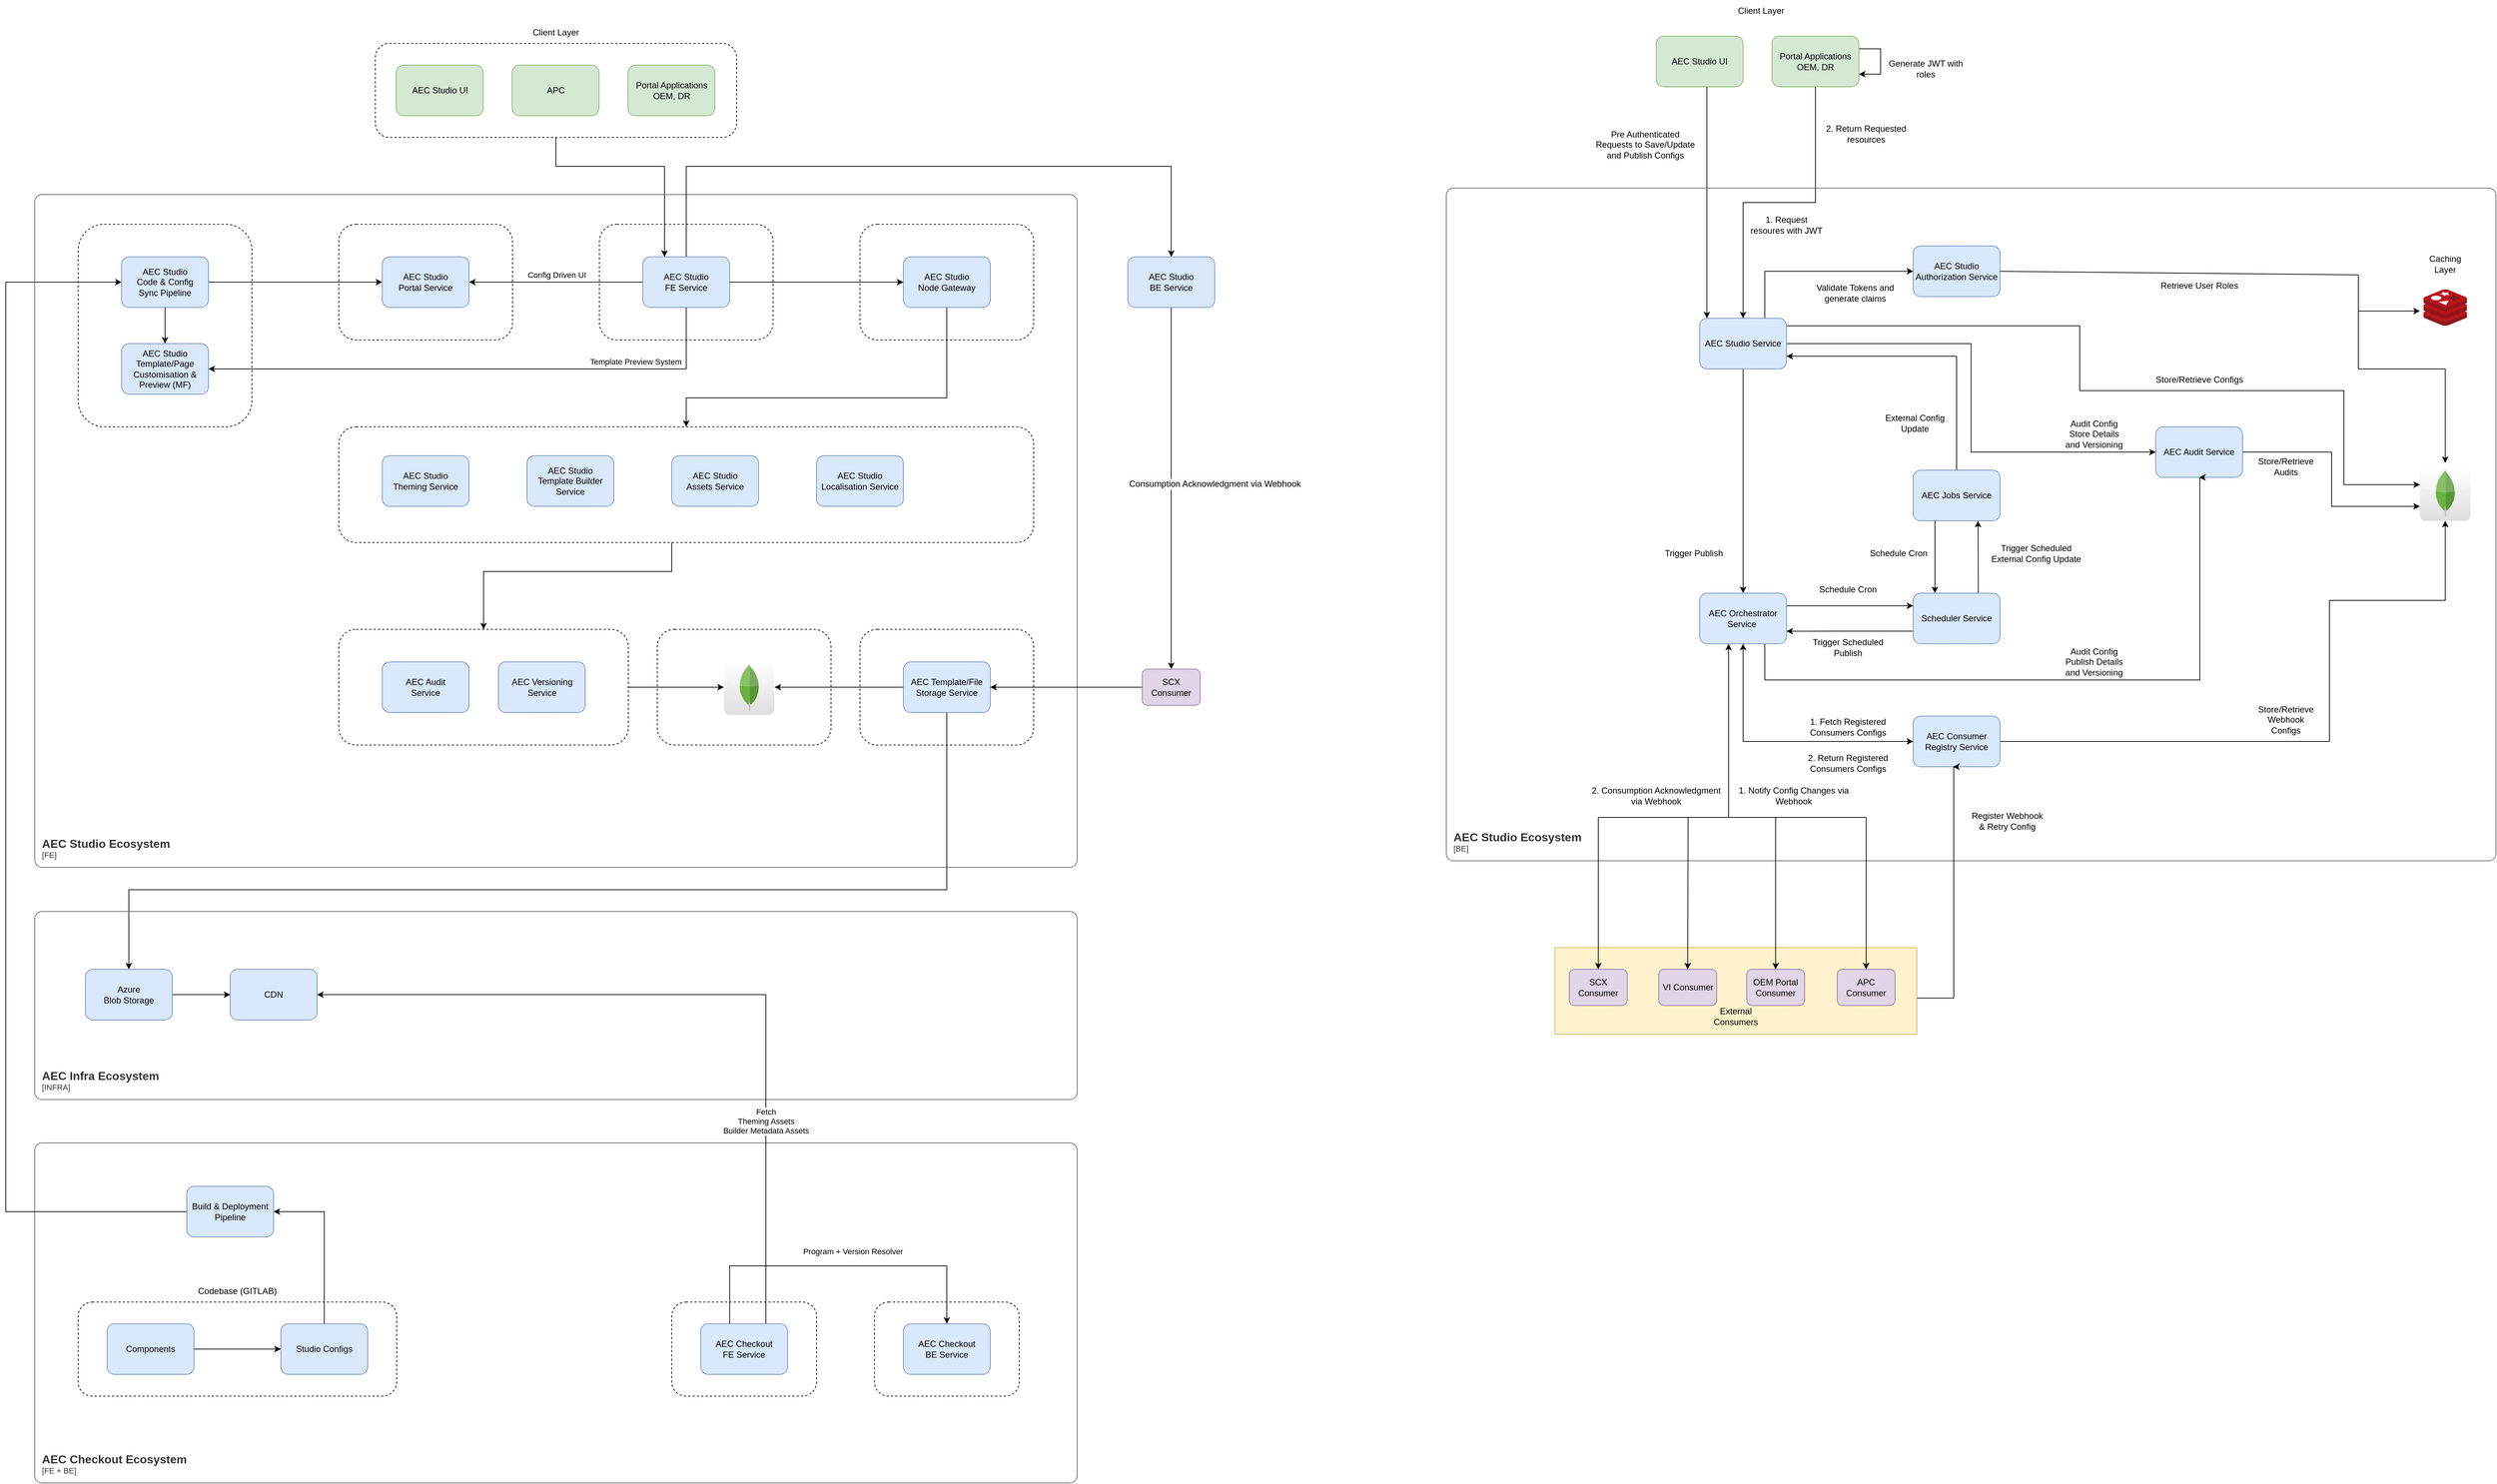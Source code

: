 <mxfile version="24.9.0">
  <diagram name="Page-1" id="UZ2FkjzimjhiqPQjV4-7">
    <mxGraphModel dx="4919" dy="3049" grid="1" gridSize="10" guides="1" tooltips="1" connect="1" arrows="1" fold="1" page="1" pageScale="1" pageWidth="827" pageHeight="1169" math="0" shadow="0">
      <root>
        <mxCell id="0" />
        <mxCell id="1" parent="0" />
        <mxCell id="i2BVjJreL_Xb-3278pKQ-51" value="" style="rounded=1;whiteSpace=wrap;html=1;fillColor=none;dashed=1;" vertex="1" parent="1">
          <mxGeometry x="-300" y="280" width="240" height="160" as="geometry" />
        </mxCell>
        <mxCell id="i2BVjJreL_Xb-3278pKQ-38" value="" style="rounded=1;whiteSpace=wrap;html=1;fillColor=none;dashed=1;" vertex="1" parent="1">
          <mxGeometry x="-660" y="280" width="240" height="160" as="geometry" />
        </mxCell>
        <mxCell id="i2BVjJreL_Xb-3278pKQ-55" value="" style="rounded=1;whiteSpace=wrap;html=1;fillColor=none;dashed=1;" vertex="1" parent="1">
          <mxGeometry x="-300" y="840" width="240" height="160" as="geometry" />
        </mxCell>
        <mxCell id="i2BVjJreL_Xb-3278pKQ-56" value="" style="rounded=1;whiteSpace=wrap;html=1;fillColor=none;dashed=1;" vertex="1" parent="1">
          <mxGeometry x="-580" y="840" width="240" height="160" as="geometry" />
        </mxCell>
        <mxCell id="i2BVjJreL_Xb-3278pKQ-47" style="edgeStyle=orthogonalEdgeStyle;rounded=0;orthogonalLoop=1;jettySize=auto;html=1;entryX=0.25;entryY=0;entryDx=0;entryDy=0;" edge="1" parent="1" source="R6cSBWT4vYsl6B0eMvr9-43" target="i2BVjJreL_Xb-3278pKQ-41">
          <mxGeometry relative="1" as="geometry">
            <Array as="points">
              <mxPoint x="-720" y="200" />
              <mxPoint x="-570" y="200" />
            </Array>
          </mxGeometry>
        </mxCell>
        <mxCell id="R6cSBWT4vYsl6B0eMvr9-43" value="" style="rounded=1;whiteSpace=wrap;html=1;fillColor=none;dashed=1;" parent="1" vertex="1">
          <mxGeometry x="-969.5" y="30" width="499" height="130" as="geometry" />
        </mxCell>
        <mxCell id="R6cSBWT4vYsl6B0eMvr9-40" value="" style="rounded=1;whiteSpace=wrap;html=1;fillColor=none;dashed=1;" parent="1" vertex="1">
          <mxGeometry x="-1380" y="1770" width="440" height="130" as="geometry" />
        </mxCell>
        <mxCell id="R4wL9bozNFMSgIH_ZImQ-1" value="AEC Studio Authorization Service" style="rounded=1;whiteSpace=wrap;html=1;fillColor=#dae8fc;strokeColor=#6c8ebf;" parent="1" vertex="1">
          <mxGeometry x="1155" y="310" width="120" height="70" as="geometry" />
        </mxCell>
        <mxCell id="R4wL9bozNFMSgIH_ZImQ-2" value="" style="edgeStyle=orthogonalEdgeStyle;rounded=0;orthogonalLoop=1;jettySize=auto;html=1;" parent="1" source="R4wL9bozNFMSgIH_ZImQ-3" target="R4wL9bozNFMSgIH_ZImQ-8" edge="1">
          <mxGeometry relative="1" as="geometry">
            <Array as="points">
              <mxPoint x="870" y="340" />
              <mxPoint x="870" y="340" />
            </Array>
          </mxGeometry>
        </mxCell>
        <mxCell id="R4wL9bozNFMSgIH_ZImQ-3" value="AEC Studio UI" style="rounded=1;whiteSpace=wrap;html=1;fillColor=#d5e8d4;strokeColor=#82b366;" parent="1" vertex="1">
          <mxGeometry x="800" y="20" width="120" height="70" as="geometry" />
        </mxCell>
        <mxCell id="R4wL9bozNFMSgIH_ZImQ-4" style="edgeStyle=orthogonalEdgeStyle;rounded=0;orthogonalLoop=1;jettySize=auto;html=1;" parent="1" source="R4wL9bozNFMSgIH_ZImQ-8" target="R4wL9bozNFMSgIH_ZImQ-24" edge="1">
          <mxGeometry relative="1" as="geometry" />
        </mxCell>
        <mxCell id="R4wL9bozNFMSgIH_ZImQ-5" style="edgeStyle=orthogonalEdgeStyle;rounded=0;orthogonalLoop=1;jettySize=auto;html=1;entryX=0;entryY=0.5;entryDx=0;entryDy=0;" parent="1" source="R4wL9bozNFMSgIH_ZImQ-8" target="R4wL9bozNFMSgIH_ZImQ-14" edge="1">
          <mxGeometry relative="1" as="geometry" />
        </mxCell>
        <mxCell id="R4wL9bozNFMSgIH_ZImQ-6" style="edgeStyle=orthogonalEdgeStyle;rounded=0;orthogonalLoop=1;jettySize=auto;html=1;exitX=0.75;exitY=0;exitDx=0;exitDy=0;entryX=0;entryY=0.5;entryDx=0;entryDy=0;" parent="1" source="R4wL9bozNFMSgIH_ZImQ-8" target="R4wL9bozNFMSgIH_ZImQ-1" edge="1">
          <mxGeometry relative="1" as="geometry" />
        </mxCell>
        <mxCell id="R4wL9bozNFMSgIH_ZImQ-7" style="edgeStyle=orthogonalEdgeStyle;rounded=0;orthogonalLoop=1;jettySize=auto;html=1;exitX=1;exitY=0.25;exitDx=0;exitDy=0;" parent="1" edge="1">
          <mxGeometry relative="1" as="geometry">
            <mxPoint x="1855" y="640" as="targetPoint" />
            <mxPoint x="980" y="420.43" as="sourcePoint" />
            <Array as="points">
              <mxPoint x="1385" y="420" />
              <mxPoint x="1385" y="510" />
              <mxPoint x="1750" y="510" />
              <mxPoint x="1750" y="640" />
            </Array>
          </mxGeometry>
        </mxCell>
        <mxCell id="R4wL9bozNFMSgIH_ZImQ-8" value="AEC Studio Service" style="rounded=1;whiteSpace=wrap;html=1;fillColor=#dae8fc;strokeColor=#6c8ebf;" parent="1" vertex="1">
          <mxGeometry x="860" y="410" width="120" height="70" as="geometry" />
        </mxCell>
        <mxCell id="R4wL9bozNFMSgIH_ZImQ-9" style="edgeStyle=orthogonalEdgeStyle;rounded=0;orthogonalLoop=1;jettySize=auto;html=1;exitX=1;exitY=0.25;exitDx=0;exitDy=0;entryX=1;entryY=0.75;entryDx=0;entryDy=0;" parent="1" source="R4wL9bozNFMSgIH_ZImQ-11" target="R4wL9bozNFMSgIH_ZImQ-11" edge="1">
          <mxGeometry relative="1" as="geometry">
            <mxPoint x="1090" y="80" as="targetPoint" />
            <Array as="points">
              <mxPoint x="1110" y="37" />
              <mxPoint x="1110" y="73" />
            </Array>
          </mxGeometry>
        </mxCell>
        <mxCell id="R4wL9bozNFMSgIH_ZImQ-10" style="edgeStyle=orthogonalEdgeStyle;rounded=0;orthogonalLoop=1;jettySize=auto;html=1;exitX=0.5;exitY=1;exitDx=0;exitDy=0;entryX=0.5;entryY=0;entryDx=0;entryDy=0;" parent="1" source="R4wL9bozNFMSgIH_ZImQ-11" target="R4wL9bozNFMSgIH_ZImQ-8" edge="1">
          <mxGeometry relative="1" as="geometry" />
        </mxCell>
        <mxCell id="R4wL9bozNFMSgIH_ZImQ-11" value="Portal Applications&lt;div&gt;OEM, DR&lt;/div&gt;" style="rounded=1;whiteSpace=wrap;html=1;fillColor=#d5e8d4;strokeColor=#82b366;" parent="1" vertex="1">
          <mxGeometry x="960" y="20" width="120" height="70" as="geometry" />
        </mxCell>
        <mxCell id="R4wL9bozNFMSgIH_ZImQ-12" value="Validate Tokens and generate claims" style="text;html=1;align=center;verticalAlign=middle;whiteSpace=wrap;rounded=0;" parent="1" vertex="1">
          <mxGeometry x="1010" y="360" width="130" height="30" as="geometry" />
        </mxCell>
        <mxCell id="R4wL9bozNFMSgIH_ZImQ-13" style="edgeStyle=orthogonalEdgeStyle;rounded=0;orthogonalLoop=1;jettySize=auto;html=1;exitX=1;exitY=0.5;exitDx=0;exitDy=0;" parent="1" source="R4wL9bozNFMSgIH_ZImQ-14" edge="1">
          <mxGeometry relative="1" as="geometry">
            <mxPoint x="1855" y="670" as="targetPoint" />
            <Array as="points">
              <mxPoint x="1733" y="595" />
              <mxPoint x="1733" y="670" />
              <mxPoint x="1855" y="670" />
            </Array>
          </mxGeometry>
        </mxCell>
        <mxCell id="R4wL9bozNFMSgIH_ZImQ-14" value="AEC Audit Service" style="rounded=1;whiteSpace=wrap;html=1;fillColor=#dae8fc;strokeColor=#6c8ebf;" parent="1" vertex="1">
          <mxGeometry x="1490" y="560" width="120" height="70" as="geometry" />
        </mxCell>
        <mxCell id="R4wL9bozNFMSgIH_ZImQ-15" value="Store/Retrieve Configs" style="text;html=1;align=center;verticalAlign=middle;resizable=0;points=[];autosize=1;strokeColor=none;fillColor=none;" parent="1" vertex="1">
          <mxGeometry x="1480" y="480" width="140" height="30" as="geometry" />
        </mxCell>
        <mxCell id="R4wL9bozNFMSgIH_ZImQ-16" value="2. Return Requested resources" style="text;html=1;align=center;verticalAlign=middle;whiteSpace=wrap;rounded=0;" parent="1" vertex="1">
          <mxGeometry x="1025" y="140" width="130" height="30" as="geometry" />
        </mxCell>
        <mxCell id="R4wL9bozNFMSgIH_ZImQ-17" value="1. Request resoures with JWT" style="text;html=1;align=center;verticalAlign=middle;whiteSpace=wrap;rounded=0;" parent="1" vertex="1">
          <mxGeometry x="925" y="260" width="110" height="41" as="geometry" />
        </mxCell>
        <mxCell id="R4wL9bozNFMSgIH_ZImQ-18" value="Audit Config Store Details and Versioning" style="text;html=1;align=center;verticalAlign=middle;whiteSpace=wrap;rounded=0;" parent="1" vertex="1">
          <mxGeometry x="1360" y="555" width="90" height="30" as="geometry" />
        </mxCell>
        <mxCell id="R4wL9bozNFMSgIH_ZImQ-19" value="Pre Authenticated Requests to Save/Update and Publish Configs" style="text;html=1;align=center;verticalAlign=middle;whiteSpace=wrap;rounded=0;" parent="1" vertex="1">
          <mxGeometry x="710" y="140" width="150" height="60" as="geometry" />
        </mxCell>
        <mxCell id="R4wL9bozNFMSgIH_ZImQ-20" value="" style="image;sketch=0;aspect=fixed;html=1;points=[];align=center;fontSize=12;image=img/lib/mscae/Cache_Redis_Product.svg;" parent="1" vertex="1">
          <mxGeometry x="1860" y="370" width="60" height="50.4" as="geometry" />
        </mxCell>
        <mxCell id="R4wL9bozNFMSgIH_ZImQ-21" style="edgeStyle=orthogonalEdgeStyle;rounded=0;orthogonalLoop=1;jettySize=auto;html=1;exitX=1;exitY=0.25;exitDx=0;exitDy=0;entryX=0;entryY=0.25;entryDx=0;entryDy=0;" parent="1" source="R4wL9bozNFMSgIH_ZImQ-24" target="R4wL9bozNFMSgIH_ZImQ-38" edge="1">
          <mxGeometry relative="1" as="geometry" />
        </mxCell>
        <mxCell id="R4wL9bozNFMSgIH_ZImQ-22" style="edgeStyle=orthogonalEdgeStyle;rounded=0;orthogonalLoop=1;jettySize=auto;html=1;exitX=0.75;exitY=1;exitDx=0;exitDy=0;" parent="1" source="R4wL9bozNFMSgIH_ZImQ-24" edge="1">
          <mxGeometry relative="1" as="geometry">
            <mxPoint x="1550" y="630" as="targetPoint" />
            <Array as="points">
              <mxPoint x="950" y="910" />
              <mxPoint x="1551" y="910" />
              <mxPoint x="1551" y="630" />
            </Array>
          </mxGeometry>
        </mxCell>
        <mxCell id="R4wL9bozNFMSgIH_ZImQ-23" style="edgeStyle=orthogonalEdgeStyle;rounded=0;orthogonalLoop=1;jettySize=auto;html=1;exitX=0.5;exitY=1;exitDx=0;exitDy=0;entryX=0;entryY=0.5;entryDx=0;entryDy=0;" parent="1" source="R4wL9bozNFMSgIH_ZImQ-24" target="R4wL9bozNFMSgIH_ZImQ-41" edge="1">
          <mxGeometry relative="1" as="geometry" />
        </mxCell>
        <mxCell id="R4wL9bozNFMSgIH_ZImQ-24" value="AEC Orchestrator Service&amp;nbsp;" style="rounded=1;whiteSpace=wrap;html=1;fillColor=#dae8fc;strokeColor=#6c8ebf;" parent="1" vertex="1">
          <mxGeometry x="860" y="790" width="120" height="70" as="geometry" />
        </mxCell>
        <mxCell id="R4wL9bozNFMSgIH_ZImQ-25" value="Trigger Publish" style="text;html=1;align=center;verticalAlign=middle;whiteSpace=wrap;rounded=0;" parent="1" vertex="1">
          <mxGeometry x="784" y="710" width="136" height="50" as="geometry" />
        </mxCell>
        <mxCell id="R4wL9bozNFMSgIH_ZImQ-26" value="Schedule Cron" style="text;html=1;align=center;verticalAlign=middle;whiteSpace=wrap;rounded=0;" parent="1" vertex="1">
          <mxGeometry x="1010" y="770" width="110" height="30" as="geometry" />
        </mxCell>
        <mxCell id="R4wL9bozNFMSgIH_ZImQ-27" value="Trigger Scheduled Publish" style="text;html=1;align=center;verticalAlign=middle;whiteSpace=wrap;rounded=0;" parent="1" vertex="1">
          <mxGeometry x="995" y="850" width="140" height="30" as="geometry" />
        </mxCell>
        <mxCell id="R4wL9bozNFMSgIH_ZImQ-28" value="Register Webhook &amp;amp; Retry Config" style="text;html=1;align=center;verticalAlign=middle;whiteSpace=wrap;rounded=0;" parent="1" vertex="1">
          <mxGeometry x="1230" y="1090" width="110" height="30" as="geometry" />
        </mxCell>
        <mxCell id="R4wL9bozNFMSgIH_ZImQ-29" value="1. Fetch Registered Consumers Configs" style="text;html=1;align=center;verticalAlign=middle;whiteSpace=wrap;rounded=0;" parent="1" vertex="1">
          <mxGeometry x="1000" y="960" width="130" height="30" as="geometry" />
        </mxCell>
        <mxCell id="R4wL9bozNFMSgIH_ZImQ-30" value="1. Notify Config Changes via Webhook" style="text;html=1;align=center;verticalAlign=middle;whiteSpace=wrap;rounded=0;" parent="1" vertex="1">
          <mxGeometry x="910" y="1055" width="160" height="30" as="geometry" />
        </mxCell>
        <mxCell id="R4wL9bozNFMSgIH_ZImQ-31" value="2. Consumption Acknowledgment via Webhook" style="text;html=1;align=center;verticalAlign=middle;whiteSpace=wrap;rounded=0;" parent="1" vertex="1">
          <mxGeometry x="705" y="1050" width="190" height="40" as="geometry" />
        </mxCell>
        <mxCell id="R4wL9bozNFMSgIH_ZImQ-32" value="Generate JWT with roles" style="text;html=1;align=center;verticalAlign=middle;whiteSpace=wrap;rounded=0;" parent="1" vertex="1">
          <mxGeometry x="1115" y="50" width="115" height="30" as="geometry" />
        </mxCell>
        <mxCell id="R4wL9bozNFMSgIH_ZImQ-33" style="edgeStyle=orthogonalEdgeStyle;rounded=0;orthogonalLoop=1;jettySize=auto;html=1;exitX=0.25;exitY=1;exitDx=0;exitDy=0;entryX=0.25;entryY=0;entryDx=0;entryDy=0;" parent="1" source="R4wL9bozNFMSgIH_ZImQ-35" target="R4wL9bozNFMSgIH_ZImQ-38" edge="1">
          <mxGeometry relative="1" as="geometry" />
        </mxCell>
        <mxCell id="R4wL9bozNFMSgIH_ZImQ-34" style="edgeStyle=orthogonalEdgeStyle;rounded=0;orthogonalLoop=1;jettySize=auto;html=1;exitX=0.5;exitY=0;exitDx=0;exitDy=0;entryX=1;entryY=0.75;entryDx=0;entryDy=0;" parent="1" source="R4wL9bozNFMSgIH_ZImQ-35" target="R4wL9bozNFMSgIH_ZImQ-8" edge="1">
          <mxGeometry relative="1" as="geometry" />
        </mxCell>
        <mxCell id="R4wL9bozNFMSgIH_ZImQ-35" value="AEC Jobs Service" style="rounded=1;whiteSpace=wrap;html=1;fillColor=#dae8fc;strokeColor=#6c8ebf;" parent="1" vertex="1">
          <mxGeometry x="1155" y="620" width="120" height="70" as="geometry" />
        </mxCell>
        <mxCell id="R4wL9bozNFMSgIH_ZImQ-36" style="edgeStyle=orthogonalEdgeStyle;rounded=0;orthogonalLoop=1;jettySize=auto;html=1;exitX=0.75;exitY=0;exitDx=0;exitDy=0;" parent="1" source="R4wL9bozNFMSgIH_ZImQ-38" edge="1">
          <mxGeometry relative="1" as="geometry">
            <mxPoint x="1244.5" y="690" as="targetPoint" />
          </mxGeometry>
        </mxCell>
        <mxCell id="R4wL9bozNFMSgIH_ZImQ-37" style="edgeStyle=orthogonalEdgeStyle;rounded=0;orthogonalLoop=1;jettySize=auto;html=1;exitX=0;exitY=0.75;exitDx=0;exitDy=0;" parent="1" source="R4wL9bozNFMSgIH_ZImQ-38" edge="1">
          <mxGeometry relative="1" as="geometry">
            <mxPoint x="980" y="842.571" as="targetPoint" />
          </mxGeometry>
        </mxCell>
        <mxCell id="R4wL9bozNFMSgIH_ZImQ-38" value="Scheduler Service" style="rounded=1;whiteSpace=wrap;html=1;fillColor=#dae8fc;strokeColor=#6c8ebf;" parent="1" vertex="1">
          <mxGeometry x="1155" y="790" width="120" height="70" as="geometry" />
        </mxCell>
        <mxCell id="R4wL9bozNFMSgIH_ZImQ-39" style="edgeStyle=orthogonalEdgeStyle;rounded=0;orthogonalLoop=1;jettySize=auto;html=1;exitX=0;exitY=0.5;exitDx=0;exitDy=0;entryX=0.5;entryY=1;entryDx=0;entryDy=0;" parent="1" source="R4wL9bozNFMSgIH_ZImQ-41" target="R4wL9bozNFMSgIH_ZImQ-24" edge="1">
          <mxGeometry relative="1" as="geometry" />
        </mxCell>
        <mxCell id="R4wL9bozNFMSgIH_ZImQ-40" style="edgeStyle=orthogonalEdgeStyle;rounded=0;orthogonalLoop=1;jettySize=auto;html=1;exitX=1;exitY=0.5;exitDx=0;exitDy=0;" parent="1" source="R4wL9bozNFMSgIH_ZImQ-41" edge="1">
          <mxGeometry relative="1" as="geometry">
            <mxPoint x="1890" y="690" as="targetPoint" />
            <Array as="points">
              <mxPoint x="1730" y="995" />
              <mxPoint x="1730" y="800" />
              <mxPoint x="1890" y="800" />
              <mxPoint x="1890" y="690" />
            </Array>
          </mxGeometry>
        </mxCell>
        <mxCell id="R4wL9bozNFMSgIH_ZImQ-41" value="AEC Consumer Registry Service" style="rounded=1;whiteSpace=wrap;html=1;fillColor=#dae8fc;strokeColor=#6c8ebf;" parent="1" vertex="1">
          <mxGeometry x="1155" y="960" width="120" height="70" as="geometry" />
        </mxCell>
        <mxCell id="R4wL9bozNFMSgIH_ZImQ-42" style="edgeStyle=orthogonalEdgeStyle;rounded=0;orthogonalLoop=1;jettySize=auto;html=1;exitX=0.5;exitY=1;exitDx=0;exitDy=0;" parent="1" source="R4wL9bozNFMSgIH_ZImQ-11" target="R4wL9bozNFMSgIH_ZImQ-11" edge="1">
          <mxGeometry relative="1" as="geometry" />
        </mxCell>
        <mxCell id="R4wL9bozNFMSgIH_ZImQ-43" value="" style="dashed=0;outlineConnect=0;html=1;align=center;labelPosition=center;verticalLabelPosition=bottom;verticalAlign=top;shape=mxgraph.webicons.mongodb;gradientColor=#DFDEDE" parent="1" vertex="1">
          <mxGeometry x="1855" y="613.3" width="70" height="76.7" as="geometry" />
        </mxCell>
        <mxCell id="R4wL9bozNFMSgIH_ZImQ-44" value="2. Return Registered Consumers Configs" style="text;html=1;align=center;verticalAlign=middle;whiteSpace=wrap;rounded=0;" parent="1" vertex="1">
          <mxGeometry x="1000" y="1010" width="130" height="30" as="geometry" />
        </mxCell>
        <mxCell id="R4wL9bozNFMSgIH_ZImQ-45" value="Caching Layer" style="text;html=1;align=center;verticalAlign=middle;whiteSpace=wrap;rounded=0;" parent="1" vertex="1">
          <mxGeometry x="1860" y="320" width="60" height="30" as="geometry" />
        </mxCell>
        <object placeholders="1" c4Name="AEC Studio Ecosystem" c4Type="SystemScopeBoundary" c4Application="BE" label="&lt;font style=&quot;font-size: 16px&quot;&gt;&lt;b&gt;&lt;div style=&quot;text-align: left&quot;&gt;%c4Name%&lt;/div&gt;&lt;/b&gt;&lt;/font&gt;&lt;div style=&quot;text-align: left&quot;&gt;[%c4Application%]&lt;/div&gt;" id="R4wL9bozNFMSgIH_ZImQ-46">
          <mxCell style="rounded=1;fontSize=11;whiteSpace=wrap;html=1;arcSize=20;fillColor=none;strokeColor=#666666;fontColor=#333333;labelBackgroundColor=none;align=left;verticalAlign=bottom;labelBorderColor=none;spacingTop=0;spacing=10;metaEdit=1;rotatable=0;perimeter=rectanglePerimeter;noLabel=0;labelPadding=0;allowArrows=0;connectable=0;expand=0;recursiveResize=0;editable=1;pointerEvents=0;absoluteArcSize=1;points=[[0.25,0,0],[0.5,0,0],[0.75,0,0],[1,0.25,0],[1,0.5,0],[1,0.75,0],[0.75,1,0],[0.5,1,0],[0.25,1,0],[0,0.75,0],[0,0.5,0],[0,0.25,0]];" parent="1" vertex="1">
            <mxGeometry x="510" y="230" width="1450" height="930" as="geometry" />
          </mxCell>
        </object>
        <mxCell id="R4wL9bozNFMSgIH_ZImQ-47" value="Client Layer" style="text;html=1;align=center;verticalAlign=middle;whiteSpace=wrap;rounded=0;" parent="1" vertex="1">
          <mxGeometry x="895" y="-30" width="100" height="30" as="geometry" />
        </mxCell>
        <mxCell id="R4wL9bozNFMSgIH_ZImQ-48" value="Schedule Cron" style="text;html=1;align=center;verticalAlign=middle;whiteSpace=wrap;rounded=0;" parent="1" vertex="1">
          <mxGeometry x="1080" y="720" width="110" height="30" as="geometry" />
        </mxCell>
        <mxCell id="R4wL9bozNFMSgIH_ZImQ-49" value="Trigger Scheduled External Config Update" style="text;html=1;align=center;verticalAlign=middle;whiteSpace=wrap;rounded=0;" parent="1" vertex="1">
          <mxGeometry x="1255" y="720" width="140" height="30" as="geometry" />
        </mxCell>
        <mxCell id="R4wL9bozNFMSgIH_ZImQ-50" value="Audit Config Publish Details and Versioning" style="text;html=1;align=center;verticalAlign=middle;whiteSpace=wrap;rounded=0;" parent="1" vertex="1">
          <mxGeometry x="1360" y="870" width="90" height="30" as="geometry" />
        </mxCell>
        <mxCell id="R4wL9bozNFMSgIH_ZImQ-51" value="" style="endArrow=classic;html=1;rounded=0;" parent="1" edge="1">
          <mxGeometry width="50" height="50" relative="1" as="geometry">
            <mxPoint x="900" y="1100" as="sourcePoint" />
            <mxPoint x="900" y="860" as="targetPoint" />
          </mxGeometry>
        </mxCell>
        <mxCell id="R4wL9bozNFMSgIH_ZImQ-52" value="" style="endArrow=none;html=1;rounded=0;" parent="1" edge="1">
          <mxGeometry width="50" height="50" relative="1" as="geometry">
            <mxPoint x="720" y="1100" as="sourcePoint" />
            <mxPoint x="1090" y="1100" as="targetPoint" />
            <Array as="points">
              <mxPoint x="870" y="1100" />
            </Array>
          </mxGeometry>
        </mxCell>
        <mxCell id="R4wL9bozNFMSgIH_ZImQ-53" style="edgeStyle=orthogonalEdgeStyle;rounded=0;orthogonalLoop=1;jettySize=auto;html=1;exitX=0.997;exitY=0.581;exitDx=0;exitDy=0;exitPerimeter=0;" parent="1" source="R4wL9bozNFMSgIH_ZImQ-57" edge="1">
          <mxGeometry relative="1" as="geometry">
            <mxPoint x="1210" y="1030" as="targetPoint" />
            <mxPoint x="1162" y="1350" as="sourcePoint" />
            <Array as="points">
              <mxPoint x="1211" y="1350" />
              <mxPoint x="1211" y="1030" />
            </Array>
          </mxGeometry>
        </mxCell>
        <mxCell id="R4wL9bozNFMSgIH_ZImQ-54" value="Store/Retrieve Audits" style="text;html=1;align=center;verticalAlign=middle;whiteSpace=wrap;rounded=0;" parent="1" vertex="1">
          <mxGeometry x="1640" y="600" width="60" height="30" as="geometry" />
        </mxCell>
        <mxCell id="R4wL9bozNFMSgIH_ZImQ-55" value="Store/Retrieve Webhook Configs" style="text;html=1;align=center;verticalAlign=middle;whiteSpace=wrap;rounded=0;" parent="1" vertex="1">
          <mxGeometry x="1640" y="950" width="60" height="30" as="geometry" />
        </mxCell>
        <mxCell id="R4wL9bozNFMSgIH_ZImQ-56" value="Retrieve User Roles" style="text;html=1;align=center;verticalAlign=middle;resizable=0;points=[];autosize=1;strokeColor=none;fillColor=none;" parent="1" vertex="1">
          <mxGeometry x="1485" y="350" width="130" height="30" as="geometry" />
        </mxCell>
        <mxCell id="R4wL9bozNFMSgIH_ZImQ-57" value="" style="rounded=0;whiteSpace=wrap;html=1;fillColor=#fff2cc;strokeColor=#d6b656;" parent="1" vertex="1">
          <mxGeometry x="660" y="1280" width="500" height="120" as="geometry" />
        </mxCell>
        <mxCell id="R4wL9bozNFMSgIH_ZImQ-58" value="SCX Consumer" style="rounded=1;whiteSpace=wrap;html=1;fillColor=#e1d5e7;strokeColor=#9673a6;" parent="1" vertex="1">
          <mxGeometry x="680" y="1310" width="80" height="50" as="geometry" />
        </mxCell>
        <mxCell id="R4wL9bozNFMSgIH_ZImQ-59" value="VI Consumer" style="rounded=1;whiteSpace=wrap;html=1;fillColor=#e1d5e7;strokeColor=#9673a6;fillOpacity=100;" parent="1" vertex="1">
          <mxGeometry x="803.5" y="1310" width="80" height="50" as="geometry" />
        </mxCell>
        <mxCell id="R4wL9bozNFMSgIH_ZImQ-60" value="OEM Portal Consumer" style="rounded=1;whiteSpace=wrap;html=1;fillColor=#e1d5e7;strokeColor=#9673a6;" parent="1" vertex="1">
          <mxGeometry x="925" y="1310" width="80" height="50" as="geometry" />
        </mxCell>
        <mxCell id="R4wL9bozNFMSgIH_ZImQ-61" value="APC Consumer" style="rounded=1;whiteSpace=wrap;html=1;fillColor=#e1d5e7;strokeColor=#9673a6;" parent="1" vertex="1">
          <mxGeometry x="1050" y="1310" width="80" height="50" as="geometry" />
        </mxCell>
        <mxCell id="R4wL9bozNFMSgIH_ZImQ-62" value="" style="endArrow=classic;html=1;rounded=0;entryX=0.5;entryY=0;entryDx=0;entryDy=0;" parent="1" target="R4wL9bozNFMSgIH_ZImQ-58" edge="1">
          <mxGeometry width="50" height="50" relative="1" as="geometry">
            <mxPoint x="720" y="1100" as="sourcePoint" />
            <mxPoint x="1150" y="1120" as="targetPoint" />
          </mxGeometry>
        </mxCell>
        <mxCell id="R4wL9bozNFMSgIH_ZImQ-63" value="" style="endArrow=classic;html=1;rounded=0;entryX=0.5;entryY=0;entryDx=0;entryDy=0;" parent="1" target="R4wL9bozNFMSgIH_ZImQ-59" edge="1">
          <mxGeometry width="50" height="50" relative="1" as="geometry">
            <mxPoint x="844" y="1100" as="sourcePoint" />
            <mxPoint x="1150" y="1120" as="targetPoint" />
          </mxGeometry>
        </mxCell>
        <mxCell id="R4wL9bozNFMSgIH_ZImQ-64" value="" style="endArrow=classic;html=1;rounded=0;" parent="1" target="R4wL9bozNFMSgIH_ZImQ-60" edge="1">
          <mxGeometry width="50" height="50" relative="1" as="geometry">
            <mxPoint x="965" y="1100" as="sourcePoint" />
            <mxPoint x="1150" y="1120" as="targetPoint" />
          </mxGeometry>
        </mxCell>
        <mxCell id="R4wL9bozNFMSgIH_ZImQ-65" value="" style="endArrow=classic;html=1;rounded=0;entryX=0.5;entryY=0;entryDx=0;entryDy=0;" parent="1" target="R4wL9bozNFMSgIH_ZImQ-61" edge="1">
          <mxGeometry width="50" height="50" relative="1" as="geometry">
            <mxPoint x="1090" y="1100" as="sourcePoint" />
            <mxPoint x="1150" y="1120" as="targetPoint" />
          </mxGeometry>
        </mxCell>
        <mxCell id="R4wL9bozNFMSgIH_ZImQ-66" value="External Consumers" style="text;html=1;align=center;verticalAlign=middle;whiteSpace=wrap;rounded=0;" parent="1" vertex="1">
          <mxGeometry x="880" y="1360" width="60" height="30" as="geometry" />
        </mxCell>
        <mxCell id="R4wL9bozNFMSgIH_ZImQ-67" value="External Config Update" style="text;html=1;align=center;verticalAlign=middle;whiteSpace=wrap;rounded=0;" parent="1" vertex="1">
          <mxGeometry x="1110" y="540" width="95" height="30" as="geometry" />
        </mxCell>
        <mxCell id="R4wL9bozNFMSgIH_ZImQ-68" value="" style="endArrow=none;html=1;rounded=0;exitX=1;exitY=0.5;exitDx=0;exitDy=0;" parent="1" source="R4wL9bozNFMSgIH_ZImQ-1" edge="1">
          <mxGeometry width="50" height="50" relative="1" as="geometry">
            <mxPoint x="1230" y="870" as="sourcePoint" />
            <mxPoint x="1770" y="350" as="targetPoint" />
          </mxGeometry>
        </mxCell>
        <mxCell id="R4wL9bozNFMSgIH_ZImQ-69" value="" style="endArrow=none;html=1;rounded=0;" parent="1" edge="1">
          <mxGeometry width="50" height="50" relative="1" as="geometry">
            <mxPoint x="1770" y="350" as="sourcePoint" />
            <mxPoint x="1770" y="480" as="targetPoint" />
          </mxGeometry>
        </mxCell>
        <mxCell id="R4wL9bozNFMSgIH_ZImQ-70" value="" style="endArrow=classic;html=1;rounded=0;" parent="1" edge="1">
          <mxGeometry width="50" height="50" relative="1" as="geometry">
            <mxPoint x="1770" y="400" as="sourcePoint" />
            <mxPoint x="1855" y="400" as="targetPoint" />
          </mxGeometry>
        </mxCell>
        <mxCell id="R4wL9bozNFMSgIH_ZImQ-71" value="" style="endArrow=classic;html=1;rounded=0;" parent="1" edge="1">
          <mxGeometry width="50" height="50" relative="1" as="geometry">
            <mxPoint x="1770" y="480" as="sourcePoint" />
            <mxPoint x="1890" y="610" as="targetPoint" />
            <Array as="points">
              <mxPoint x="1890" y="480" />
            </Array>
          </mxGeometry>
        </mxCell>
        <mxCell id="R6cSBWT4vYsl6B0eMvr9-2" value="AEC Studio UI" style="rounded=1;whiteSpace=wrap;html=1;fillColor=#d5e8d4;strokeColor=#82b366;" parent="1" vertex="1">
          <mxGeometry x="-940.5" y="60" width="120" height="70" as="geometry" />
        </mxCell>
        <mxCell id="R6cSBWT4vYsl6B0eMvr9-3" value="Portal Applications&lt;div&gt;OEM, DR&lt;/div&gt;" style="rounded=1;whiteSpace=wrap;html=1;fillColor=#d5e8d4;strokeColor=#82b366;" parent="1" vertex="1">
          <mxGeometry x="-620.5" y="60" width="120" height="70" as="geometry" />
        </mxCell>
        <mxCell id="R6cSBWT4vYsl6B0eMvr9-4" value="APC" style="rounded=1;whiteSpace=wrap;html=1;fillColor=#d5e8d4;strokeColor=#82b366;" parent="1" vertex="1">
          <mxGeometry x="-780.5" y="60" width="120" height="70" as="geometry" />
        </mxCell>
        <mxCell id="R6cSBWT4vYsl6B0eMvr9-26" value="Client Layer" style="text;html=1;align=center;verticalAlign=middle;whiteSpace=wrap;rounded=0;" parent="1" vertex="1">
          <mxGeometry x="-770.5" width="100" height="30" as="geometry" />
        </mxCell>
        <object placeholders="1" c4Name="AEC Checkout Ecosystem" c4Type="SystemScopeBoundary" c4Application="FE + BE" label="&lt;font style=&quot;font-size: 16px&quot;&gt;&lt;b&gt;&lt;div style=&quot;text-align: left&quot;&gt;%c4Name%&lt;/div&gt;&lt;/b&gt;&lt;/font&gt;&lt;div style=&quot;text-align: left&quot;&gt;[%c4Application%]&lt;/div&gt;" id="R6cSBWT4vYsl6B0eMvr9-32">
          <mxCell style="rounded=1;fontSize=11;whiteSpace=wrap;html=1;arcSize=20;fillColor=none;strokeColor=#666666;fontColor=#333333;labelBackgroundColor=none;align=left;verticalAlign=bottom;labelBorderColor=none;spacingTop=0;spacing=10;metaEdit=1;rotatable=0;perimeter=rectanglePerimeter;noLabel=0;labelPadding=0;allowArrows=0;connectable=0;expand=0;recursiveResize=0;editable=1;pointerEvents=0;absoluteArcSize=1;points=[[0.25,0,0],[0.5,0,0],[0.75,0,0],[1,0.25,0],[1,0.5,0],[1,0.75,0],[0.75,1,0],[0.5,1,0],[0.25,1,0],[0,0.75,0],[0,0.5,0],[0,0.25,0]];" parent="1" vertex="1">
            <mxGeometry x="-1440" y="1550" width="1440" height="470" as="geometry" />
          </mxCell>
        </object>
        <mxCell id="R6cSBWT4vYsl6B0eMvr9-35" value="" style="edgeStyle=orthogonalEdgeStyle;rounded=0;orthogonalLoop=1;jettySize=auto;html=1;" parent="1" source="R6cSBWT4vYsl6B0eMvr9-33" target="R6cSBWT4vYsl6B0eMvr9-34" edge="1">
          <mxGeometry relative="1" as="geometry" />
        </mxCell>
        <mxCell id="R6cSBWT4vYsl6B0eMvr9-33" value="Components" style="rounded=1;whiteSpace=wrap;html=1;fillColor=#dae8fc;strokeColor=#6c8ebf;" parent="1" vertex="1">
          <mxGeometry x="-1340" y="1800" width="120" height="70" as="geometry" />
        </mxCell>
        <mxCell id="R6cSBWT4vYsl6B0eMvr9-37" value="" style="edgeStyle=orthogonalEdgeStyle;rounded=0;orthogonalLoop=1;jettySize=auto;html=1;" parent="1" source="R6cSBWT4vYsl6B0eMvr9-34" target="R6cSBWT4vYsl6B0eMvr9-36" edge="1">
          <mxGeometry relative="1" as="geometry">
            <Array as="points">
              <mxPoint x="-1040" y="1645" />
            </Array>
          </mxGeometry>
        </mxCell>
        <mxCell id="R6cSBWT4vYsl6B0eMvr9-34" value="Studio Configs" style="rounded=1;whiteSpace=wrap;html=1;fillColor=#dae8fc;strokeColor=#6c8ebf;" parent="1" vertex="1">
          <mxGeometry x="-1100" y="1800" width="120" height="70" as="geometry" />
        </mxCell>
        <mxCell id="i2BVjJreL_Xb-3278pKQ-61" style="edgeStyle=orthogonalEdgeStyle;rounded=0;orthogonalLoop=1;jettySize=auto;html=1;entryX=0;entryY=0.5;entryDx=0;entryDy=0;" edge="1" parent="1" source="R6cSBWT4vYsl6B0eMvr9-36" target="i2BVjJreL_Xb-3278pKQ-30">
          <mxGeometry relative="1" as="geometry">
            <Array as="points">
              <mxPoint x="-1480" y="1645" />
              <mxPoint x="-1480" y="360" />
            </Array>
          </mxGeometry>
        </mxCell>
        <mxCell id="R6cSBWT4vYsl6B0eMvr9-36" value="Build &amp;amp; Deployment Pipeline" style="rounded=1;whiteSpace=wrap;html=1;fillColor=#dae8fc;strokeColor=#6c8ebf;" parent="1" vertex="1">
          <mxGeometry x="-1230" y="1610" width="120" height="70" as="geometry" />
        </mxCell>
        <mxCell id="R6cSBWT4vYsl6B0eMvr9-41" value="Codebase (GITLAB)" style="text;html=1;align=center;verticalAlign=middle;whiteSpace=wrap;rounded=0;" parent="1" vertex="1">
          <mxGeometry x="-1230" y="1740" width="140" height="30" as="geometry" />
        </mxCell>
        <mxCell id="i2BVjJreL_Xb-3278pKQ-68" style="edgeStyle=orthogonalEdgeStyle;rounded=0;orthogonalLoop=1;jettySize=auto;html=1;entryX=0.5;entryY=0;entryDx=0;entryDy=0;" edge="1" parent="1" source="i2BVjJreL_Xb-3278pKQ-24" target="i2BVjJreL_Xb-3278pKQ-64">
          <mxGeometry relative="1" as="geometry">
            <Array as="points">
              <mxPoint x="-560" y="760" />
              <mxPoint x="-820" y="760" />
            </Array>
          </mxGeometry>
        </mxCell>
        <mxCell id="i2BVjJreL_Xb-3278pKQ-24" value="" style="rounded=1;whiteSpace=wrap;html=1;fillColor=none;dashed=1;" vertex="1" parent="1">
          <mxGeometry x="-1020" y="560" width="960" height="160" as="geometry" />
        </mxCell>
        <mxCell id="i2BVjJreL_Xb-3278pKQ-25" value="" style="rounded=1;whiteSpace=wrap;html=1;fillColor=none;dashed=1;" vertex="1" parent="1">
          <mxGeometry x="-1020" y="280" width="240" height="160" as="geometry" />
        </mxCell>
        <mxCell id="i2BVjJreL_Xb-3278pKQ-26" value="" style="rounded=1;whiteSpace=wrap;html=1;fillColor=none;dashed=1;" vertex="1" parent="1">
          <mxGeometry x="-1380" y="280" width="240" height="280" as="geometry" />
        </mxCell>
        <object placeholders="1" c4Name="AEC Studio Ecosystem" c4Type="SystemScopeBoundary" c4Application="FE" label="&lt;font style=&quot;font-size: 16px&quot;&gt;&lt;b&gt;&lt;div style=&quot;text-align: left&quot;&gt;%c4Name%&lt;/div&gt;&lt;/b&gt;&lt;/font&gt;&lt;div style=&quot;text-align: left&quot;&gt;[%c4Application%]&lt;/div&gt;" id="i2BVjJreL_Xb-3278pKQ-27">
          <mxCell style="rounded=1;fontSize=11;whiteSpace=wrap;html=1;arcSize=20;fillColor=none;strokeColor=#666666;fontColor=#333333;labelBackgroundColor=none;align=left;verticalAlign=bottom;labelBorderColor=none;spacingTop=0;spacing=10;metaEdit=1;rotatable=0;perimeter=rectanglePerimeter;noLabel=0;labelPadding=0;allowArrows=0;connectable=0;expand=0;recursiveResize=0;editable=1;pointerEvents=0;absoluteArcSize=1;points=[[0.25,0,0],[0.5,0,0],[0.75,0,0],[1,0.25,0],[1,0.5,0],[1,0.75,0],[0.75,1,0],[0.5,1,0],[0.25,1,0],[0,0.75,0],[0,0.5,0],[0,0.25,0]];" vertex="1" parent="1">
            <mxGeometry x="-1440" y="239" width="1440" height="930" as="geometry" />
          </mxCell>
        </object>
        <mxCell id="i2BVjJreL_Xb-3278pKQ-28" style="edgeStyle=orthogonalEdgeStyle;rounded=0;orthogonalLoop=1;jettySize=auto;html=1;entryX=0;entryY=0.5;entryDx=0;entryDy=0;" edge="1" parent="1" source="i2BVjJreL_Xb-3278pKQ-30" target="i2BVjJreL_Xb-3278pKQ-32">
          <mxGeometry relative="1" as="geometry" />
        </mxCell>
        <mxCell id="i2BVjJreL_Xb-3278pKQ-29" style="edgeStyle=orthogonalEdgeStyle;rounded=0;orthogonalLoop=1;jettySize=auto;html=1;entryX=0.5;entryY=0;entryDx=0;entryDy=0;" edge="1" parent="1" source="i2BVjJreL_Xb-3278pKQ-30" target="i2BVjJreL_Xb-3278pKQ-31">
          <mxGeometry relative="1" as="geometry" />
        </mxCell>
        <mxCell id="i2BVjJreL_Xb-3278pKQ-30" value="AEC Studio&lt;br&gt;Code &amp;amp; Config&lt;br&gt;Sync Pipeline" style="rounded=1;whiteSpace=wrap;html=1;fillColor=#dae8fc;strokeColor=#6c8ebf;" vertex="1" parent="1">
          <mxGeometry x="-1320" y="325" width="120" height="70" as="geometry" />
        </mxCell>
        <mxCell id="i2BVjJreL_Xb-3278pKQ-31" value="AEC Studio&lt;br&gt;Template/Page Customisation &amp;amp; Preview (MF)" style="rounded=1;whiteSpace=wrap;html=1;fillColor=#dae8fc;strokeColor=#6c8ebf;" vertex="1" parent="1">
          <mxGeometry x="-1320" y="445" width="120" height="70" as="geometry" />
        </mxCell>
        <mxCell id="i2BVjJreL_Xb-3278pKQ-32" value="AEC Studio&lt;br&gt;Portal Service" style="rounded=1;whiteSpace=wrap;html=1;fillColor=#dae8fc;strokeColor=#6c8ebf;" vertex="1" parent="1">
          <mxGeometry x="-960" y="325" width="120" height="70" as="geometry" />
        </mxCell>
        <mxCell id="i2BVjJreL_Xb-3278pKQ-84" style="edgeStyle=orthogonalEdgeStyle;rounded=0;orthogonalLoop=1;jettySize=auto;html=1;" edge="1" parent="1" source="i2BVjJreL_Xb-3278pKQ-33" target="i2BVjJreL_Xb-3278pKQ-71">
          <mxGeometry relative="1" as="geometry">
            <Array as="points">
              <mxPoint x="-180" y="1200" />
              <mxPoint x="-1310" y="1200" />
            </Array>
          </mxGeometry>
        </mxCell>
        <mxCell id="i2BVjJreL_Xb-3278pKQ-94" style="edgeStyle=orthogonalEdgeStyle;rounded=0;orthogonalLoop=1;jettySize=auto;html=1;" edge="1" parent="1" source="i2BVjJreL_Xb-3278pKQ-33" target="i2BVjJreL_Xb-3278pKQ-50">
          <mxGeometry relative="1" as="geometry" />
        </mxCell>
        <mxCell id="i2BVjJreL_Xb-3278pKQ-33" value="AEC Template/File Storage Service" style="rounded=1;whiteSpace=wrap;html=1;fillColor=#dae8fc;strokeColor=#6c8ebf;" vertex="1" parent="1">
          <mxGeometry x="-240" y="885" width="120" height="70" as="geometry" />
        </mxCell>
        <mxCell id="i2BVjJreL_Xb-3278pKQ-34" value="AEC Studio&lt;br&gt;Template Builder Service" style="rounded=1;whiteSpace=wrap;html=1;fillColor=#dae8fc;strokeColor=#6c8ebf;" vertex="1" parent="1">
          <mxGeometry x="-760" y="600" width="120" height="70" as="geometry" />
        </mxCell>
        <mxCell id="i2BVjJreL_Xb-3278pKQ-35" value="AEC Studio&lt;br&gt;Theming Service" style="rounded=1;whiteSpace=wrap;html=1;fillColor=#dae8fc;strokeColor=#6c8ebf;" vertex="1" parent="1">
          <mxGeometry x="-960" y="600" width="120" height="70" as="geometry" />
        </mxCell>
        <mxCell id="i2BVjJreL_Xb-3278pKQ-36" value="AEC Studio&lt;br&gt;Assets Service" style="rounded=1;whiteSpace=wrap;html=1;fillColor=#dae8fc;strokeColor=#6c8ebf;" vertex="1" parent="1">
          <mxGeometry x="-560" y="600" width="120" height="70" as="geometry" />
        </mxCell>
        <mxCell id="i2BVjJreL_Xb-3278pKQ-37" value="AEC Studio&lt;br&gt;Localisation Service" style="rounded=1;whiteSpace=wrap;html=1;fillColor=#dae8fc;strokeColor=#6c8ebf;" vertex="1" parent="1">
          <mxGeometry x="-360" y="600" width="120" height="70" as="geometry" />
        </mxCell>
        <mxCell id="i2BVjJreL_Xb-3278pKQ-59" style="edgeStyle=orthogonalEdgeStyle;rounded=0;orthogonalLoop=1;jettySize=auto;html=1;entryX=1;entryY=0.5;entryDx=0;entryDy=0;" edge="1" parent="1" source="i2BVjJreL_Xb-3278pKQ-41" target="i2BVjJreL_Xb-3278pKQ-32">
          <mxGeometry relative="1" as="geometry" />
        </mxCell>
        <mxCell id="i2BVjJreL_Xb-3278pKQ-87" value="Config Driven UI" style="edgeLabel;html=1;align=center;verticalAlign=middle;resizable=0;points=[];" vertex="1" connectable="0" parent="i2BVjJreL_Xb-3278pKQ-59">
          <mxGeometry x="-0.02" relative="1" as="geometry">
            <mxPoint x="-2" y="-10" as="offset" />
          </mxGeometry>
        </mxCell>
        <mxCell id="i2BVjJreL_Xb-3278pKQ-85" style="edgeStyle=orthogonalEdgeStyle;rounded=0;orthogonalLoop=1;jettySize=auto;html=1;entryX=1;entryY=0.5;entryDx=0;entryDy=0;" edge="1" parent="1" source="i2BVjJreL_Xb-3278pKQ-41" target="i2BVjJreL_Xb-3278pKQ-31">
          <mxGeometry relative="1" as="geometry">
            <Array as="points">
              <mxPoint x="-540" y="480" />
            </Array>
          </mxGeometry>
        </mxCell>
        <mxCell id="i2BVjJreL_Xb-3278pKQ-86" value="Template Preview System" style="edgeLabel;html=1;align=center;verticalAlign=middle;resizable=0;points=[];" vertex="1" connectable="0" parent="i2BVjJreL_Xb-3278pKQ-85">
          <mxGeometry x="0.053" y="4" relative="1" as="geometry">
            <mxPoint x="237" y="-14" as="offset" />
          </mxGeometry>
        </mxCell>
        <mxCell id="i2BVjJreL_Xb-3278pKQ-90" style="edgeStyle=orthogonalEdgeStyle;rounded=0;orthogonalLoop=1;jettySize=auto;html=1;entryX=0.5;entryY=0;entryDx=0;entryDy=0;" edge="1" parent="1" source="i2BVjJreL_Xb-3278pKQ-41" target="i2BVjJreL_Xb-3278pKQ-88">
          <mxGeometry relative="1" as="geometry">
            <Array as="points">
              <mxPoint x="-540" y="200" />
              <mxPoint x="130" y="200" />
            </Array>
          </mxGeometry>
        </mxCell>
        <mxCell id="i2BVjJreL_Xb-3278pKQ-41" value="AEC Studio&lt;br&gt;FE Service" style="rounded=1;whiteSpace=wrap;html=1;fillColor=#dae8fc;strokeColor=#6c8ebf;" vertex="1" parent="1">
          <mxGeometry x="-600" y="325" width="120" height="70" as="geometry" />
        </mxCell>
        <mxCell id="i2BVjJreL_Xb-3278pKQ-50" value="" style="dashed=0;outlineConnect=0;html=1;align=center;labelPosition=center;verticalLabelPosition=bottom;verticalAlign=top;shape=mxgraph.webicons.mongodb;gradientColor=#DFDEDE" vertex="1" parent="1">
          <mxGeometry x="-488" y="881.65" width="70" height="76.7" as="geometry" />
        </mxCell>
        <mxCell id="i2BVjJreL_Xb-3278pKQ-58" style="edgeStyle=orthogonalEdgeStyle;rounded=0;orthogonalLoop=1;jettySize=auto;html=1;entryX=0.5;entryY=0;entryDx=0;entryDy=0;" edge="1" parent="1" source="i2BVjJreL_Xb-3278pKQ-52" target="i2BVjJreL_Xb-3278pKQ-24">
          <mxGeometry relative="1" as="geometry">
            <Array as="points">
              <mxPoint x="-180" y="520" />
              <mxPoint x="-540" y="520" />
            </Array>
          </mxGeometry>
        </mxCell>
        <mxCell id="i2BVjJreL_Xb-3278pKQ-52" value="AEC Studio&lt;br&gt;Node Gateway" style="rounded=1;whiteSpace=wrap;html=1;fillColor=#dae8fc;strokeColor=#6c8ebf;" vertex="1" parent="1">
          <mxGeometry x="-240" y="325" width="120" height="70" as="geometry" />
        </mxCell>
        <mxCell id="i2BVjJreL_Xb-3278pKQ-60" style="edgeStyle=orthogonalEdgeStyle;rounded=0;orthogonalLoop=1;jettySize=auto;html=1;entryX=0.25;entryY=0.5;entryDx=0;entryDy=0;entryPerimeter=0;" edge="1" parent="1" source="i2BVjJreL_Xb-3278pKQ-41" target="i2BVjJreL_Xb-3278pKQ-51">
          <mxGeometry relative="1" as="geometry" />
        </mxCell>
        <mxCell id="i2BVjJreL_Xb-3278pKQ-67" style="edgeStyle=orthogonalEdgeStyle;rounded=0;orthogonalLoop=1;jettySize=auto;html=1;" edge="1" parent="1" source="i2BVjJreL_Xb-3278pKQ-64" target="i2BVjJreL_Xb-3278pKQ-50">
          <mxGeometry relative="1" as="geometry" />
        </mxCell>
        <mxCell id="i2BVjJreL_Xb-3278pKQ-64" value="" style="rounded=1;whiteSpace=wrap;html=1;fillColor=none;dashed=1;" vertex="1" parent="1">
          <mxGeometry x="-1020" y="840" width="400" height="160" as="geometry" />
        </mxCell>
        <mxCell id="i2BVjJreL_Xb-3278pKQ-65" value="AEC Audit&lt;br&gt;Service" style="rounded=1;whiteSpace=wrap;html=1;fillColor=#dae8fc;strokeColor=#6c8ebf;" vertex="1" parent="1">
          <mxGeometry x="-960" y="885" width="120" height="70" as="geometry" />
        </mxCell>
        <mxCell id="i2BVjJreL_Xb-3278pKQ-66" value="AEC Versioning&lt;br&gt;Service" style="rounded=1;whiteSpace=wrap;html=1;fillColor=#dae8fc;strokeColor=#6c8ebf;" vertex="1" parent="1">
          <mxGeometry x="-799.5" y="885" width="120" height="70" as="geometry" />
        </mxCell>
        <mxCell id="i2BVjJreL_Xb-3278pKQ-74" value="" style="edgeStyle=orthogonalEdgeStyle;rounded=0;orthogonalLoop=1;jettySize=auto;html=1;" edge="1" parent="1" source="i2BVjJreL_Xb-3278pKQ-71" target="i2BVjJreL_Xb-3278pKQ-73">
          <mxGeometry relative="1" as="geometry" />
        </mxCell>
        <mxCell id="i2BVjJreL_Xb-3278pKQ-71" value="Azure&lt;br&gt;Blob Storage" style="rounded=1;whiteSpace=wrap;html=1;fillColor=#dae8fc;strokeColor=#6c8ebf;" vertex="1" parent="1">
          <mxGeometry x="-1370" y="1310" width="120" height="70" as="geometry" />
        </mxCell>
        <object placeholders="1" c4Name="AEC Infra Ecosystem" c4Type="SystemScopeBoundary" c4Application="INFRA" label="&lt;font style=&quot;font-size: 16px&quot;&gt;&lt;b&gt;&lt;div style=&quot;text-align: left&quot;&gt;%c4Name%&lt;/div&gt;&lt;/b&gt;&lt;/font&gt;&lt;div style=&quot;text-align: left&quot;&gt;[%c4Application%]&lt;/div&gt;" id="i2BVjJreL_Xb-3278pKQ-72">
          <mxCell style="rounded=1;fontSize=11;whiteSpace=wrap;html=1;arcSize=20;fillColor=none;strokeColor=#666666;fontColor=#333333;labelBackgroundColor=none;align=left;verticalAlign=bottom;labelBorderColor=none;spacingTop=0;spacing=10;metaEdit=1;rotatable=0;perimeter=rectanglePerimeter;noLabel=0;labelPadding=0;allowArrows=0;connectable=0;expand=0;recursiveResize=0;editable=1;pointerEvents=0;absoluteArcSize=1;points=[[0.25,0,0],[0.5,0,0],[0.75,0,0],[1,0.25,0],[1,0.5,0],[1,0.75,0],[0.75,1,0],[0.5,1,0],[0.25,1,0],[0,0.75,0],[0,0.5,0],[0,0.25,0]];" vertex="1" parent="1">
            <mxGeometry x="-1440" y="1230" width="1440" height="260" as="geometry" />
          </mxCell>
        </object>
        <mxCell id="i2BVjJreL_Xb-3278pKQ-73" value="CDN" style="rounded=1;whiteSpace=wrap;html=1;fillColor=#dae8fc;strokeColor=#6c8ebf;" vertex="1" parent="1">
          <mxGeometry x="-1170" y="1310" width="120" height="70" as="geometry" />
        </mxCell>
        <mxCell id="i2BVjJreL_Xb-3278pKQ-76" value="" style="rounded=1;whiteSpace=wrap;html=1;fillColor=none;dashed=1;" vertex="1" parent="1">
          <mxGeometry x="-280" y="1770" width="200" height="130" as="geometry" />
        </mxCell>
        <mxCell id="i2BVjJreL_Xb-3278pKQ-77" value="AEC Checkout&lt;br&gt;BE Service" style="rounded=1;whiteSpace=wrap;html=1;fillColor=#dae8fc;strokeColor=#6c8ebf;" vertex="1" parent="1">
          <mxGeometry x="-240" y="1800" width="120" height="70" as="geometry" />
        </mxCell>
        <mxCell id="i2BVjJreL_Xb-3278pKQ-78" value="" style="rounded=1;whiteSpace=wrap;html=1;fillColor=none;dashed=1;" vertex="1" parent="1">
          <mxGeometry x="-560" y="1770" width="200" height="130" as="geometry" />
        </mxCell>
        <mxCell id="i2BVjJreL_Xb-3278pKQ-80" style="edgeStyle=orthogonalEdgeStyle;rounded=0;orthogonalLoop=1;jettySize=auto;html=1;entryX=0.5;entryY=0;entryDx=0;entryDy=0;" edge="1" parent="1" source="i2BVjJreL_Xb-3278pKQ-79" target="i2BVjJreL_Xb-3278pKQ-77">
          <mxGeometry relative="1" as="geometry">
            <Array as="points">
              <mxPoint x="-480" y="1720" />
              <mxPoint x="-180" y="1720" />
            </Array>
          </mxGeometry>
        </mxCell>
        <mxCell id="i2BVjJreL_Xb-3278pKQ-82" value="Program + Version Resolver" style="edgeLabel;html=1;align=center;verticalAlign=middle;resizable=0;points=[];" vertex="1" connectable="0" parent="i2BVjJreL_Xb-3278pKQ-80">
          <mxGeometry x="0.26" y="-3" relative="1" as="geometry">
            <mxPoint x="-40" y="-23" as="offset" />
          </mxGeometry>
        </mxCell>
        <mxCell id="i2BVjJreL_Xb-3278pKQ-81" style="edgeStyle=orthogonalEdgeStyle;rounded=0;orthogonalLoop=1;jettySize=auto;html=1;entryX=1;entryY=0.5;entryDx=0;entryDy=0;" edge="1" parent="1" source="i2BVjJreL_Xb-3278pKQ-79" target="i2BVjJreL_Xb-3278pKQ-73">
          <mxGeometry relative="1" as="geometry">
            <Array as="points">
              <mxPoint x="-430" y="1345" />
            </Array>
          </mxGeometry>
        </mxCell>
        <mxCell id="i2BVjJreL_Xb-3278pKQ-83" value="Fetch&lt;br&gt;Theming Assets&lt;br&gt;Builder Metadata Assets" style="edgeLabel;html=1;align=center;verticalAlign=middle;resizable=0;points=[];" vertex="1" connectable="0" parent="i2BVjJreL_Xb-3278pKQ-81">
          <mxGeometry x="-0.633" relative="1" as="geometry">
            <mxPoint y="-83" as="offset" />
          </mxGeometry>
        </mxCell>
        <mxCell id="i2BVjJreL_Xb-3278pKQ-79" value="AEC Checkout&lt;br&gt;FE Service" style="rounded=1;whiteSpace=wrap;html=1;fillColor=#dae8fc;strokeColor=#6c8ebf;" vertex="1" parent="1">
          <mxGeometry x="-520" y="1800" width="120" height="70" as="geometry" />
        </mxCell>
        <mxCell id="i2BVjJreL_Xb-3278pKQ-91" style="edgeStyle=orthogonalEdgeStyle;rounded=0;orthogonalLoop=1;jettySize=auto;html=1;entryX=0.5;entryY=0;entryDx=0;entryDy=0;" edge="1" parent="1" source="i2BVjJreL_Xb-3278pKQ-88" target="i2BVjJreL_Xb-3278pKQ-89">
          <mxGeometry relative="1" as="geometry" />
        </mxCell>
        <mxCell id="i2BVjJreL_Xb-3278pKQ-92" value="&lt;span style=&quot;font-size: 12px; text-wrap-mode: wrap; background-color: rgb(251, 251, 251);&quot;&gt;Consumption Acknowledgment via Webhook&lt;/span&gt;" style="edgeLabel;html=1;align=center;verticalAlign=middle;resizable=0;points=[];" vertex="1" connectable="0" parent="i2BVjJreL_Xb-3278pKQ-91">
          <mxGeometry x="-0.02" y="4" relative="1" as="geometry">
            <mxPoint x="56" y="-1" as="offset" />
          </mxGeometry>
        </mxCell>
        <mxCell id="i2BVjJreL_Xb-3278pKQ-88" value="AEC Studio&lt;br&gt;BE Service" style="rounded=1;whiteSpace=wrap;html=1;fillColor=#dae8fc;strokeColor=#6c8ebf;" vertex="1" parent="1">
          <mxGeometry x="70" y="325" width="120" height="70" as="geometry" />
        </mxCell>
        <mxCell id="i2BVjJreL_Xb-3278pKQ-93" style="edgeStyle=orthogonalEdgeStyle;rounded=0;orthogonalLoop=1;jettySize=auto;html=1;entryX=1;entryY=0.5;entryDx=0;entryDy=0;" edge="1" parent="1" source="i2BVjJreL_Xb-3278pKQ-89" target="i2BVjJreL_Xb-3278pKQ-33">
          <mxGeometry relative="1" as="geometry" />
        </mxCell>
        <mxCell id="i2BVjJreL_Xb-3278pKQ-89" value="SCX Consumer" style="rounded=1;whiteSpace=wrap;html=1;fillColor=#e1d5e7;strokeColor=#9673a6;" vertex="1" parent="1">
          <mxGeometry x="90" y="895" width="80" height="50" as="geometry" />
        </mxCell>
      </root>
    </mxGraphModel>
  </diagram>
</mxfile>
